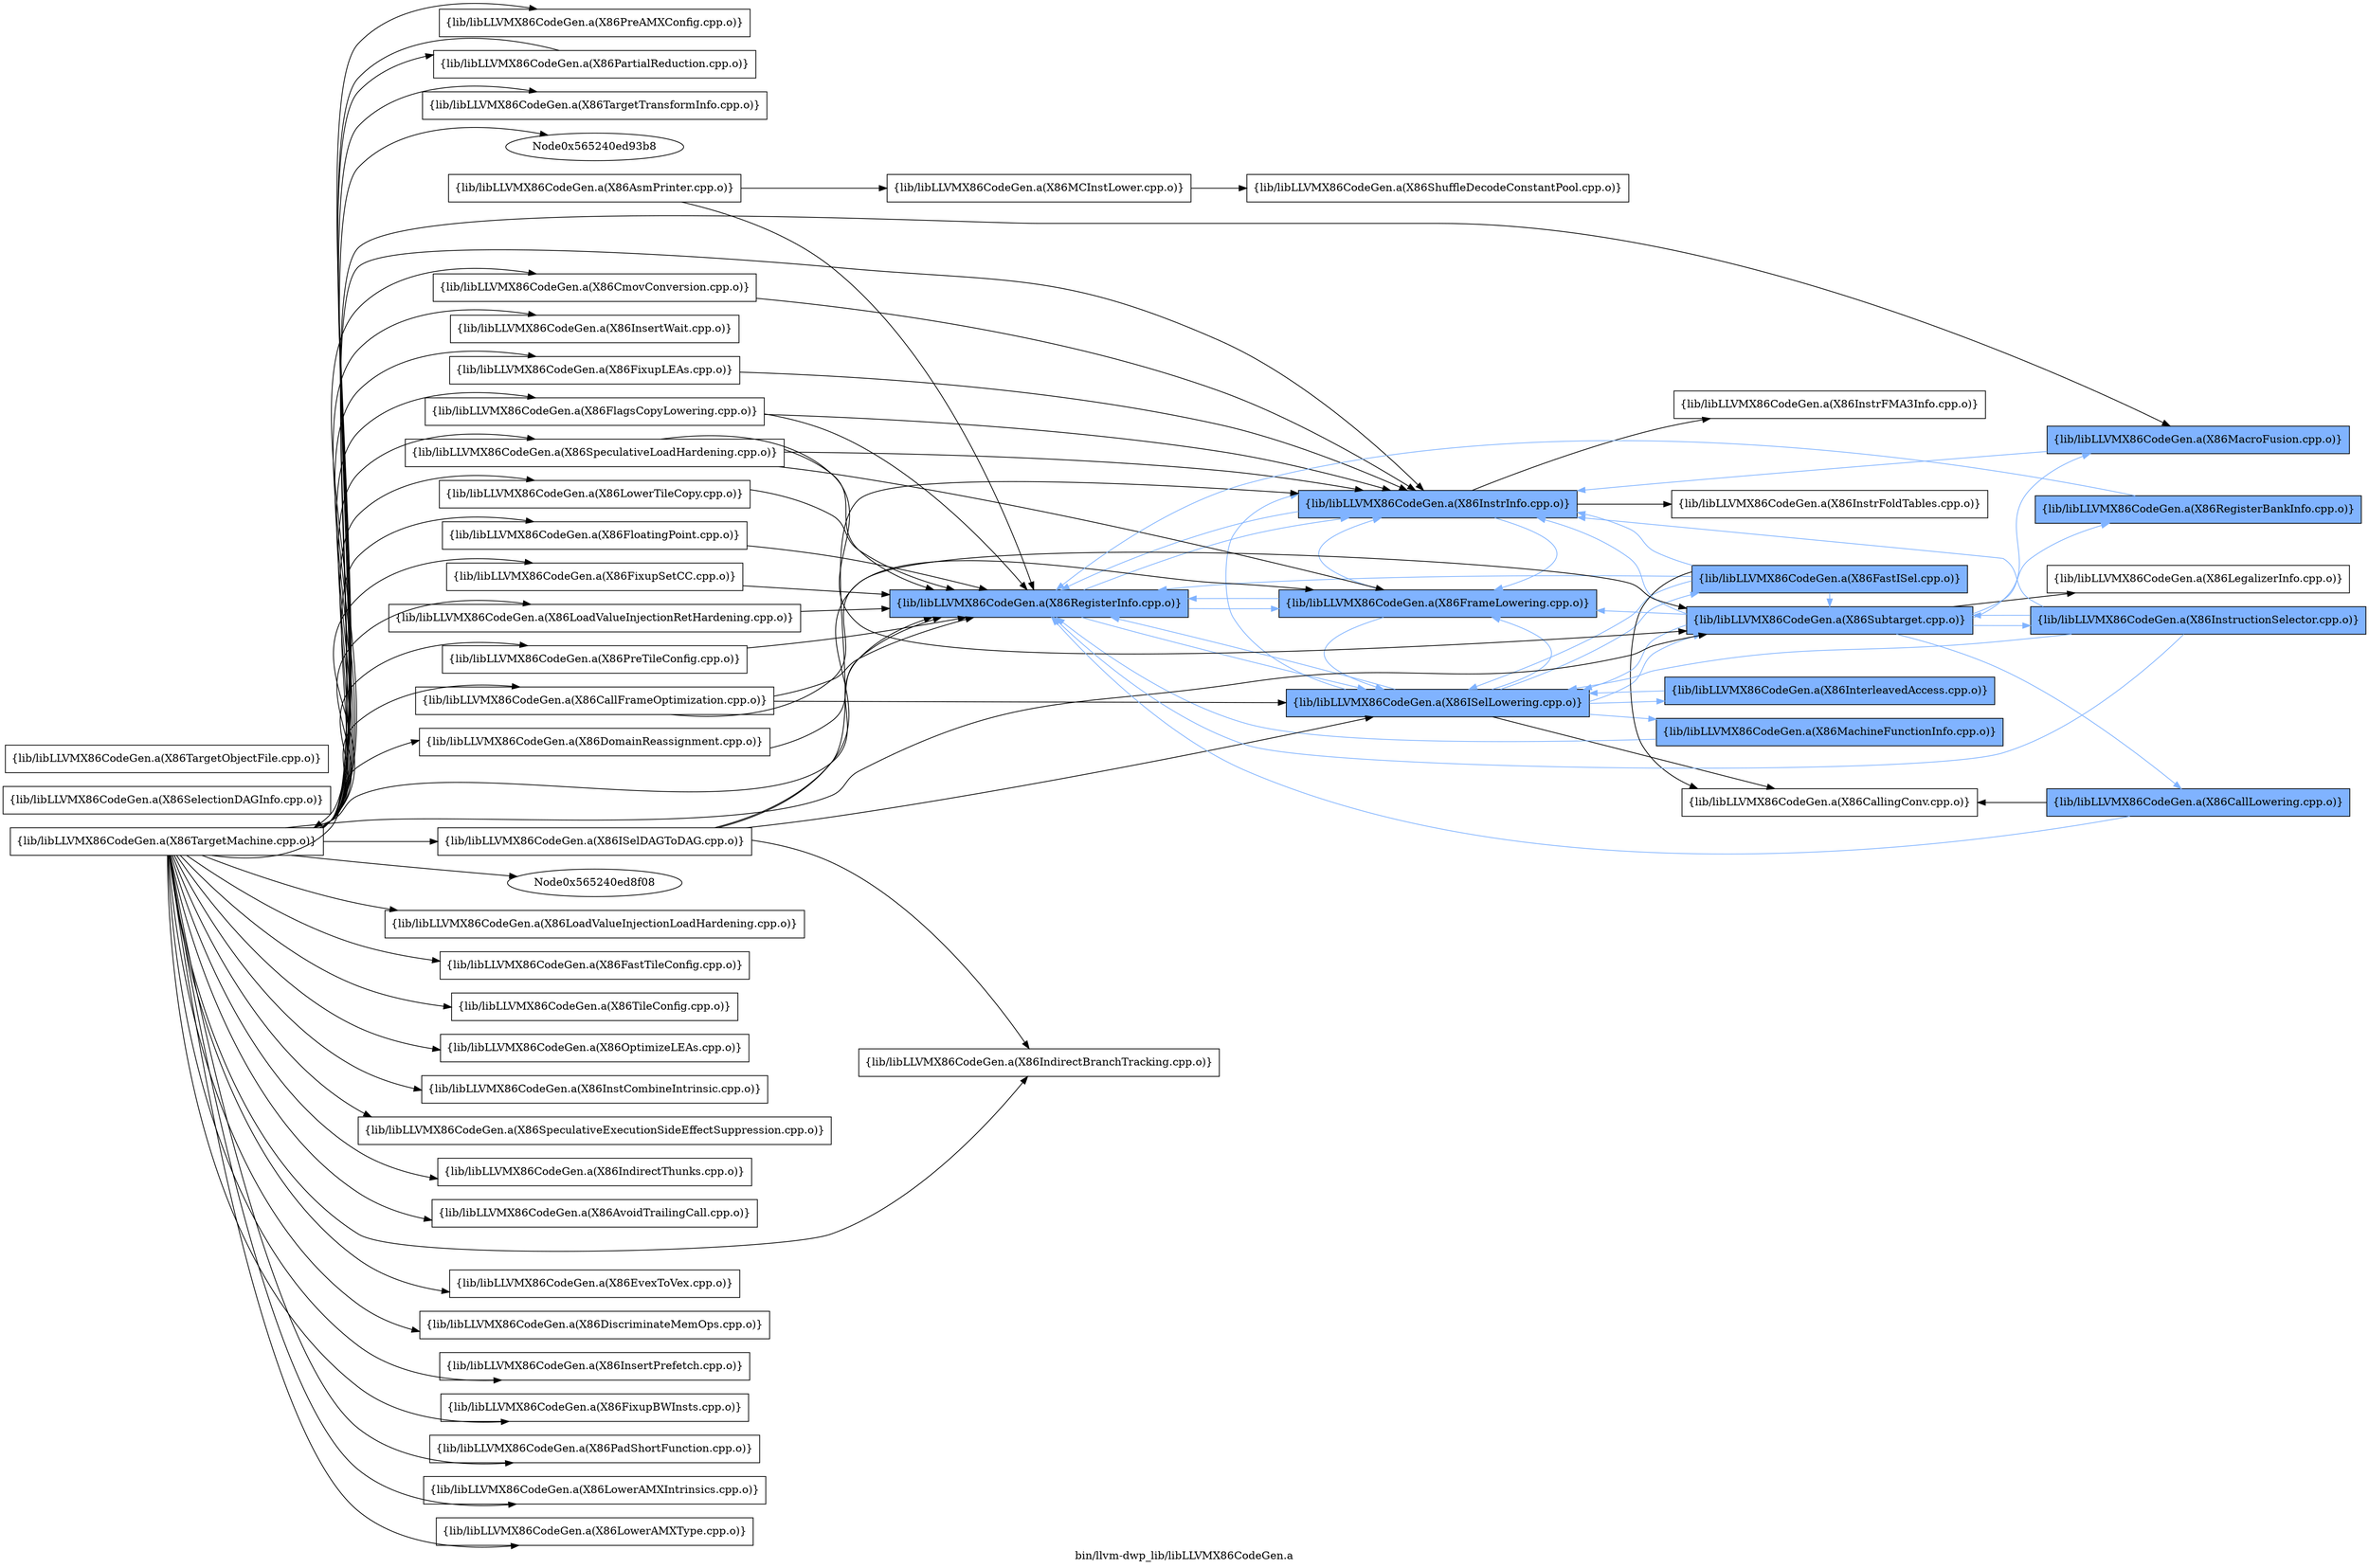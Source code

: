 digraph "bin/llvm-dwp_lib/libLLVMX86CodeGen.a" {
	label="bin/llvm-dwp_lib/libLLVMX86CodeGen.a";
	rankdir=LR;
	{ rank=same; Node0x565240ee73c8;  }
	{ rank=same; Node0x565240eec328; Node0x565240eeb3d8;  }
	{ rank=same; Node0x565240ee9d08; Node0x565240ee66a8; Node0x565240ee25a8; Node0x565240ee48f8;  }
	{ rank=same; Node0x565240eeb608; Node0x565240ee3048; Node0x565240ee3f48; Node0x565240eeaf28; Node0x565240eebe28; Node0x565240ee2d78; Node0x565240ee3c78;  }

	Node0x565240ee73c8 [shape=record,shape=box,group=0,label="{lib/libLLVMX86CodeGen.a(X86AsmPrinter.cpp.o)}"];
	Node0x565240ee73c8 -> Node0x565240eec328;
	Node0x565240ee73c8 -> Node0x565240eeb3d8;
	Node0x565240edc6a8 [shape=record,shape=box,group=0,label="{lib/libLLVMX86CodeGen.a(X86TargetMachine.cpp.o)}"];
	Node0x565240edc6a8 -> Node0x565240eeb3d8;
	Node0x565240edc6a8 -> Node0x565240ed8f08;
	Node0x565240edc6a8 -> Node0x565240ed9c28;
	Node0x565240edc6a8 -> Node0x565240ed9d18;
	Node0x565240edc6a8 -> Node0x565240eda998;
	Node0x565240edc6a8 -> Node0x565240edad58;
	Node0x565240edc6a8 -> Node0x565240edba28;
	Node0x565240edc6a8 -> Node0x565240edbde8;
	Node0x565240edc6a8 -> Node0x565240edc018;
	Node0x565240edc6a8 -> Node0x565240edcce8;
	Node0x565240edc6a8 -> Node0x565240edcfb8;
	Node0x565240edc6a8 -> Node0x565240ee74b8;
	Node0x565240edc6a8 -> Node0x565240ee25a8;
	Node0x565240edc6a8 -> Node0x565240eebe28;
	Node0x565240edc6a8 -> Node0x565240edc478;
	Node0x565240edc6a8 -> Node0x565240edd2d8;
	Node0x565240edc6a8 -> Node0x565240edada8;
	Node0x565240edc6a8 -> Node0x565240edb848;
	Node0x565240edc6a8 -> Node0x565240edbb18;
	Node0x565240edc6a8 -> Node0x565240eda0d8;
	Node0x565240edc6a8 -> Node0x565240edc388;
	Node0x565240edc6a8 -> Node0x565240edc838;
	Node0x565240edc6a8 -> Node0x565240edcab8;
	Node0x565240edc6a8 -> Node0x565240edaf38;
	Node0x565240edc6a8 -> Node0x565240edb168;
	Node0x565240edc6a8 -> Node0x565240edbe88;
	Node0x565240edc6a8 -> Node0x565240ee8fe8;
	Node0x565240edc6a8 -> Node0x565240ee96c8;
	Node0x565240edc6a8 -> Node0x565240ee9498;
	Node0x565240edc6a8 -> Node0x565240ee7cd8;
	Node0x565240edc6a8 -> Node0x565240edd328;
	Node0x565240edc6a8 -> Node0x565240edb118;
	Node0x565240edc6a8 -> Node0x565240edae48;
	Node0x565240edc6a8 -> Node0x565240edb668;
	Node0x565240edc6a8 -> Node0x565240eda088;
	Node0x565240edc6a8 -> Node0x565240eda2b8;
	Node0x565240edc6a8 -> Node0x565240ed93b8;
	Node0x565240edc6a8 -> Node0x565240ee12e8;
	Node0x565240eec328 [shape=record,shape=box,group=0,label="{lib/libLLVMX86CodeGen.a(X86MCInstLower.cpp.o)}"];
	Node0x565240eec328 -> Node0x565240ee9d08;
	Node0x565240eeb3d8 [shape=record,shape=box,group=1,style=filled,fillcolor="0.600000 0.5 1",label="{lib/libLLVMX86CodeGen.a(X86RegisterInfo.cpp.o)}"];
	Node0x565240eeb3d8 -> Node0x565240ee66a8[color="0.600000 0.5 1"];
	Node0x565240eeb3d8 -> Node0x565240ee25a8[color="0.600000 0.5 1"];
	Node0x565240eeb3d8 -> Node0x565240ee48f8[color="0.600000 0.5 1"];
	Node0x565240ee9d08 [shape=record,shape=box,group=0,label="{lib/libLLVMX86CodeGen.a(X86ShuffleDecodeConstantPool.cpp.o)}"];
	Node0x565240eeb608 [shape=record,shape=box,group=1,style=filled,fillcolor="0.600000 0.5 1",label="{lib/libLLVMX86CodeGen.a(X86MachineFunctionInfo.cpp.o)}"];
	Node0x565240eeb608 -> Node0x565240eeb3d8[color="0.600000 0.5 1"];
	Node0x565240ee66a8 [shape=record,shape=box,group=1,style=filled,fillcolor="0.600000 0.5 1",label="{lib/libLLVMX86CodeGen.a(X86ISelLowering.cpp.o)}"];
	Node0x565240ee66a8 -> Node0x565240eeb608[color="0.600000 0.5 1"];
	Node0x565240ee66a8 -> Node0x565240eeb3d8[color="0.600000 0.5 1"];
	Node0x565240ee66a8 -> Node0x565240ee3048[color="0.600000 0.5 1"];
	Node0x565240ee66a8 -> Node0x565240ee25a8[color="0.600000 0.5 1"];
	Node0x565240ee66a8 -> Node0x565240ee48f8[color="0.600000 0.5 1"];
	Node0x565240ee66a8 -> Node0x565240ee3f48;
	Node0x565240ee66a8 -> Node0x565240eeaf28[color="0.600000 0.5 1"];
	Node0x565240ee66a8 -> Node0x565240eebe28[color="0.600000 0.5 1"];
	Node0x565240ee25a8 [shape=record,shape=box,group=1,style=filled,fillcolor="0.600000 0.5 1",label="{lib/libLLVMX86CodeGen.a(X86InstrInfo.cpp.o)}"];
	Node0x565240ee25a8 -> Node0x565240eeb3d8[color="0.600000 0.5 1"];
	Node0x565240ee25a8 -> Node0x565240ee2d78;
	Node0x565240ee25a8 -> Node0x565240ee48f8[color="0.600000 0.5 1"];
	Node0x565240ee25a8 -> Node0x565240ee3c78;
	Node0x565240ee48f8 [shape=record,shape=box,group=1,style=filled,fillcolor="0.600000 0.5 1",label="{lib/libLLVMX86CodeGen.a(X86FrameLowering.cpp.o)}"];
	Node0x565240ee48f8 -> Node0x565240eeb3d8[color="0.600000 0.5 1"];
	Node0x565240ee48f8 -> Node0x565240ee66a8[color="0.600000 0.5 1"];
	Node0x565240ee48f8 -> Node0x565240ee25a8[color="0.600000 0.5 1"];
	Node0x565240ee3048 [shape=record,shape=box,group=1,style=filled,fillcolor="0.600000 0.5 1",label="{lib/libLLVMX86CodeGen.a(X86FastISel.cpp.o)}"];
	Node0x565240ee3048 -> Node0x565240eeb3d8[color="0.600000 0.5 1"];
	Node0x565240ee3048 -> Node0x565240ee66a8[color="0.600000 0.5 1"];
	Node0x565240ee3048 -> Node0x565240ee25a8[color="0.600000 0.5 1"];
	Node0x565240ee3048 -> Node0x565240ee3f48;
	Node0x565240ee3048 -> Node0x565240eebe28[color="0.600000 0.5 1"];
	Node0x565240ee3f48 [shape=record,shape=box,group=0,label="{lib/libLLVMX86CodeGen.a(X86CallingConv.cpp.o)}"];
	Node0x565240eeaf28 [shape=record,shape=box,group=1,style=filled,fillcolor="0.600000 0.5 1",label="{lib/libLLVMX86CodeGen.a(X86InterleavedAccess.cpp.o)}"];
	Node0x565240eeaf28 -> Node0x565240ee66a8[color="0.600000 0.5 1"];
	Node0x565240eebe28 [shape=record,shape=box,group=1,style=filled,fillcolor="0.600000 0.5 1",label="{lib/libLLVMX86CodeGen.a(X86Subtarget.cpp.o)}"];
	Node0x565240eebe28 -> Node0x565240ee66a8[color="0.600000 0.5 1"];
	Node0x565240eebe28 -> Node0x565240ee25a8[color="0.600000 0.5 1"];
	Node0x565240eebe28 -> Node0x565240ee48f8[color="0.600000 0.5 1"];
	Node0x565240eebe28 -> Node0x565240edf628[color="0.600000 0.5 1"];
	Node0x565240eebe28 -> Node0x565240edd508;
	Node0x565240eebe28 -> Node0x565240eddd78[color="0.600000 0.5 1"];
	Node0x565240eebe28 -> Node0x565240ede548[color="0.600000 0.5 1"];
	Node0x565240eebe28 -> Node0x565240edc478[color="0.600000 0.5 1"];
	Node0x565240ee2d78 [shape=record,shape=box,group=0,label="{lib/libLLVMX86CodeGen.a(X86InstrFoldTables.cpp.o)}"];
	Node0x565240ee3c78 [shape=record,shape=box,group=0,label="{lib/libLLVMX86CodeGen.a(X86InstrFMA3Info.cpp.o)}"];
	Node0x565240edf628 [shape=record,shape=box,group=1,style=filled,fillcolor="0.600000 0.5 1",label="{lib/libLLVMX86CodeGen.a(X86CallLowering.cpp.o)}"];
	Node0x565240edf628 -> Node0x565240eeb3d8[color="0.600000 0.5 1"];
	Node0x565240edf628 -> Node0x565240ee3f48;
	Node0x565240edd508 [shape=record,shape=box,group=0,label="{lib/libLLVMX86CodeGen.a(X86LegalizerInfo.cpp.o)}"];
	Node0x565240eddd78 [shape=record,shape=box,group=1,style=filled,fillcolor="0.600000 0.5 1",label="{lib/libLLVMX86CodeGen.a(X86RegisterBankInfo.cpp.o)}"];
	Node0x565240eddd78 -> Node0x565240eeb3d8[color="0.600000 0.5 1"];
	Node0x565240ede548 [shape=record,shape=box,group=1,style=filled,fillcolor="0.600000 0.5 1",label="{lib/libLLVMX86CodeGen.a(X86InstructionSelector.cpp.o)}"];
	Node0x565240ede548 -> Node0x565240eeb3d8[color="0.600000 0.5 1"];
	Node0x565240ede548 -> Node0x565240ee66a8[color="0.600000 0.5 1"];
	Node0x565240ede548 -> Node0x565240ee25a8[color="0.600000 0.5 1"];
	Node0x565240ede548 -> Node0x565240eebe28[color="0.600000 0.5 1"];
	Node0x565240edc478 [shape=record,shape=box,group=1,style=filled,fillcolor="0.600000 0.5 1",label="{lib/libLLVMX86CodeGen.a(X86MacroFusion.cpp.o)}"];
	Node0x565240edc478 -> Node0x565240ee25a8[color="0.600000 0.5 1"];
	Node0x565240eebf18 [shape=record,shape=box,group=0,label="{lib/libLLVMX86CodeGen.a(X86SelectionDAGInfo.cpp.o)}"];
	Node0x565240ed9c28 [shape=record,shape=box,group=0,label="{lib/libLLVMX86CodeGen.a(X86LowerTileCopy.cpp.o)}"];
	Node0x565240ed9c28 -> Node0x565240eeb3d8;
	Node0x565240ed9d18 [shape=record,shape=box,group=0,label="{lib/libLLVMX86CodeGen.a(X86FloatingPoint.cpp.o)}"];
	Node0x565240ed9d18 -> Node0x565240eeb3d8;
	Node0x565240eda998 [shape=record,shape=box,group=0,label="{lib/libLLVMX86CodeGen.a(X86LoadValueInjectionLoadHardening.cpp.o)}"];
	Node0x565240edad58 [shape=record,shape=box,group=0,label="{lib/libLLVMX86CodeGen.a(X86FastTileConfig.cpp.o)}"];
	Node0x565240edba28 [shape=record,shape=box,group=0,label="{lib/libLLVMX86CodeGen.a(X86TileConfig.cpp.o)}"];
	Node0x565240edbde8 [shape=record,shape=box,group=0,label="{lib/libLLVMX86CodeGen.a(X86SpeculativeLoadHardening.cpp.o)}"];
	Node0x565240edbde8 -> Node0x565240eeb3d8;
	Node0x565240edbde8 -> Node0x565240ee25a8;
	Node0x565240edbde8 -> Node0x565240ee48f8;
	Node0x565240edbde8 -> Node0x565240eebe28;
	Node0x565240edc018 [shape=record,shape=box,group=0,label="{lib/libLLVMX86CodeGen.a(X86FlagsCopyLowering.cpp.o)}"];
	Node0x565240edc018 -> Node0x565240eeb3d8;
	Node0x565240edc018 -> Node0x565240ee25a8;
	Node0x565240edcce8 [shape=record,shape=box,group=0,label="{lib/libLLVMX86CodeGen.a(X86FixupSetCC.cpp.o)}"];
	Node0x565240edcce8 -> Node0x565240eeb3d8;
	Node0x565240edcfb8 [shape=record,shape=box,group=0,label="{lib/libLLVMX86CodeGen.a(X86OptimizeLEAs.cpp.o)}"];
	Node0x565240ee74b8 [shape=record,shape=box,group=0,label="{lib/libLLVMX86CodeGen.a(X86CallFrameOptimization.cpp.o)}"];
	Node0x565240ee74b8 -> Node0x565240eeb3d8;
	Node0x565240ee74b8 -> Node0x565240ee66a8;
	Node0x565240ee74b8 -> Node0x565240ee48f8;
	Node0x565240edd2d8 [shape=record,shape=box,group=0,label="{lib/libLLVMX86CodeGen.a(X86InstCombineIntrinsic.cpp.o)}"];
	Node0x565240edada8 [shape=record,shape=box,group=0,label="{lib/libLLVMX86CodeGen.a(X86SpeculativeExecutionSideEffectSuppression.cpp.o)}"];
	Node0x565240edb848 [shape=record,shape=box,group=0,label="{lib/libLLVMX86CodeGen.a(X86IndirectThunks.cpp.o)}"];
	Node0x565240edbb18 [shape=record,shape=box,group=0,label="{lib/libLLVMX86CodeGen.a(X86LoadValueInjectionRetHardening.cpp.o)}"];
	Node0x565240edbb18 -> Node0x565240eeb3d8;
	Node0x565240eda0d8 [shape=record,shape=box,group=0,label="{lib/libLLVMX86CodeGen.a(X86AvoidTrailingCall.cpp.o)}"];
	Node0x565240edc388 [shape=record,shape=box,group=0,label="{lib/libLLVMX86CodeGen.a(X86PreTileConfig.cpp.o)}"];
	Node0x565240edc388 -> Node0x565240eeb3d8;
	Node0x565240edc838 [shape=record,shape=box,group=0,label="{lib/libLLVMX86CodeGen.a(X86CmovConversion.cpp.o)}"];
	Node0x565240edc838 -> Node0x565240ee25a8;
	Node0x565240edcab8 [shape=record,shape=box,group=0,label="{lib/libLLVMX86CodeGen.a(X86ISelDAGToDAG.cpp.o)}"];
	Node0x565240edcab8 -> Node0x565240ee66a8;
	Node0x565240edcab8 -> Node0x565240ee25a8;
	Node0x565240edcab8 -> Node0x565240eebe28;
	Node0x565240edcab8 -> Node0x565240edaf38;
	Node0x565240edaf38 [shape=record,shape=box,group=0,label="{lib/libLLVMX86CodeGen.a(X86IndirectBranchTracking.cpp.o)}"];
	Node0x565240edb168 [shape=record,shape=box,group=0,label="{lib/libLLVMX86CodeGen.a(X86EvexToVex.cpp.o)}"];
	Node0x565240edbe88 [shape=record,shape=box,group=0,label="{lib/libLLVMX86CodeGen.a(X86DiscriminateMemOps.cpp.o)}"];
	Node0x565240ee8fe8 [shape=record,shape=box,group=0,label="{lib/libLLVMX86CodeGen.a(X86InsertPrefetch.cpp.o)}"];
	Node0x565240ee96c8 [shape=record,shape=box,group=0,label="{lib/libLLVMX86CodeGen.a(X86FixupBWInsts.cpp.o)}"];
	Node0x565240ee9498 [shape=record,shape=box,group=0,label="{lib/libLLVMX86CodeGen.a(X86PadShortFunction.cpp.o)}"];
	Node0x565240ee7cd8 [shape=record,shape=box,group=0,label="{lib/libLLVMX86CodeGen.a(X86FixupLEAs.cpp.o)}"];
	Node0x565240ee7cd8 -> Node0x565240ee25a8;
	Node0x565240edd328 [shape=record,shape=box,group=0,label="{lib/libLLVMX86CodeGen.a(X86LowerAMXIntrinsics.cpp.o)}"];
	Node0x565240edb118 [shape=record,shape=box,group=0,label="{lib/libLLVMX86CodeGen.a(X86LowerAMXType.cpp.o)}"];
	Node0x565240edae48 [shape=record,shape=box,group=0,label="{lib/libLLVMX86CodeGen.a(X86PreAMXConfig.cpp.o)}"];
	Node0x565240edb668 [shape=record,shape=box,group=0,label="{lib/libLLVMX86CodeGen.a(X86DomainReassignment.cpp.o)}"];
	Node0x565240edb668 -> Node0x565240eeb3d8;
	Node0x565240eda088 [shape=record,shape=box,group=0,label="{lib/libLLVMX86CodeGen.a(X86PartialReduction.cpp.o)}"];
	Node0x565240eda088 -> Node0x565240edc6a8;
	Node0x565240eda2b8 [shape=record,shape=box,group=0,label="{lib/libLLVMX86CodeGen.a(X86TargetTransformInfo.cpp.o)}"];
	Node0x565240ee12e8 [shape=record,shape=box,group=0,label="{lib/libLLVMX86CodeGen.a(X86InsertWait.cpp.o)}"];
	Node0x565240ed9b38 [shape=record,shape=box,group=0,label="{lib/libLLVMX86CodeGen.a(X86TargetObjectFile.cpp.o)}"];
}
